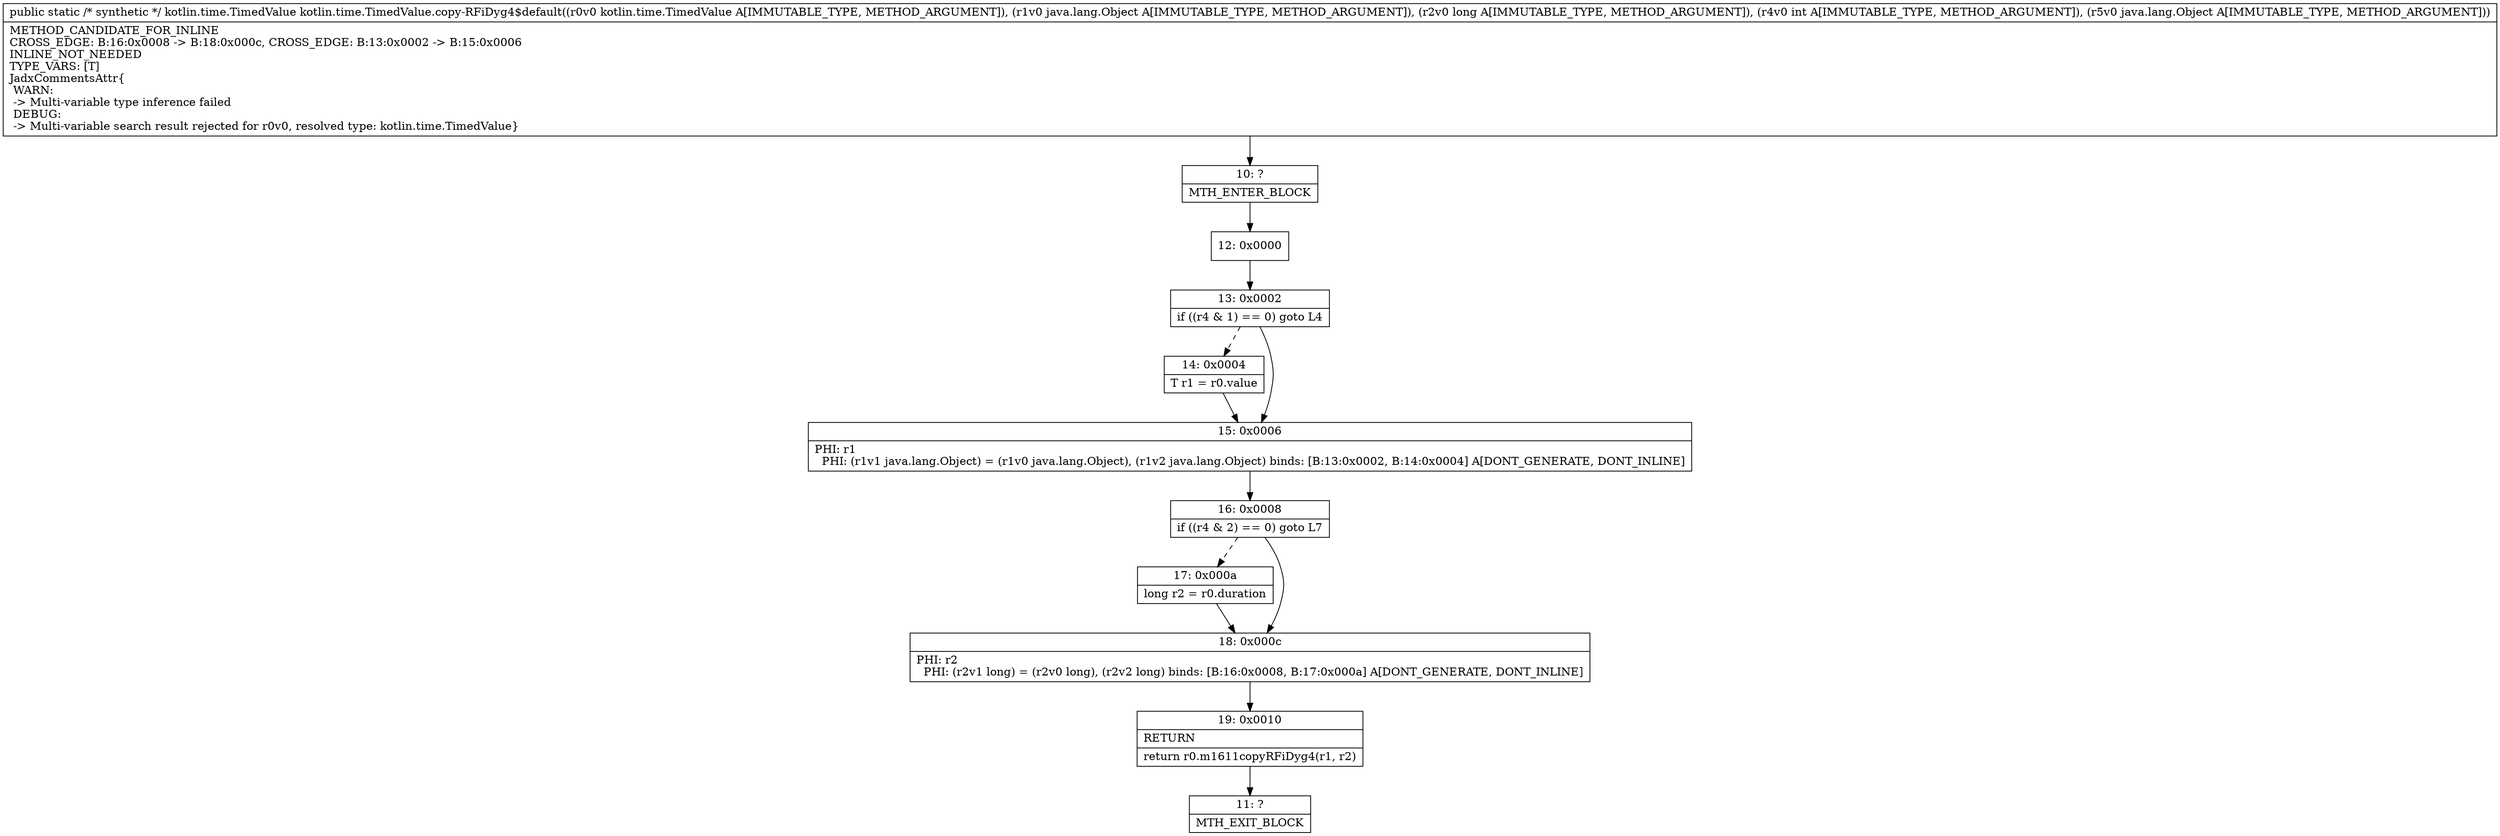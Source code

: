 digraph "CFG forkotlin.time.TimedValue.copy\-RFiDyg4$default(Lkotlin\/time\/TimedValue;Ljava\/lang\/Object;JILjava\/lang\/Object;)Lkotlin\/time\/TimedValue;" {
Node_10 [shape=record,label="{10\:\ ?|MTH_ENTER_BLOCK\l}"];
Node_12 [shape=record,label="{12\:\ 0x0000}"];
Node_13 [shape=record,label="{13\:\ 0x0002|if ((r4 & 1) == 0) goto L4\l}"];
Node_14 [shape=record,label="{14\:\ 0x0004|T r1 = r0.value\l}"];
Node_15 [shape=record,label="{15\:\ 0x0006|PHI: r1 \l  PHI: (r1v1 java.lang.Object) = (r1v0 java.lang.Object), (r1v2 java.lang.Object) binds: [B:13:0x0002, B:14:0x0004] A[DONT_GENERATE, DONT_INLINE]\l}"];
Node_16 [shape=record,label="{16\:\ 0x0008|if ((r4 & 2) == 0) goto L7\l}"];
Node_17 [shape=record,label="{17\:\ 0x000a|long r2 = r0.duration\l}"];
Node_18 [shape=record,label="{18\:\ 0x000c|PHI: r2 \l  PHI: (r2v1 long) = (r2v0 long), (r2v2 long) binds: [B:16:0x0008, B:17:0x000a] A[DONT_GENERATE, DONT_INLINE]\l}"];
Node_19 [shape=record,label="{19\:\ 0x0010|RETURN\l|return r0.m1611copyRFiDyg4(r1, r2)\l}"];
Node_11 [shape=record,label="{11\:\ ?|MTH_EXIT_BLOCK\l}"];
MethodNode[shape=record,label="{public static \/* synthetic *\/ kotlin.time.TimedValue kotlin.time.TimedValue.copy\-RFiDyg4$default((r0v0 kotlin.time.TimedValue A[IMMUTABLE_TYPE, METHOD_ARGUMENT]), (r1v0 java.lang.Object A[IMMUTABLE_TYPE, METHOD_ARGUMENT]), (r2v0 long A[IMMUTABLE_TYPE, METHOD_ARGUMENT]), (r4v0 int A[IMMUTABLE_TYPE, METHOD_ARGUMENT]), (r5v0 java.lang.Object A[IMMUTABLE_TYPE, METHOD_ARGUMENT]))  | METHOD_CANDIDATE_FOR_INLINE\lCROSS_EDGE: B:16:0x0008 \-\> B:18:0x000c, CROSS_EDGE: B:13:0x0002 \-\> B:15:0x0006\lINLINE_NOT_NEEDED\lTYPE_VARS: [T]\lJadxCommentsAttr\{\l WARN: \l \-\> Multi\-variable type inference failed\l DEBUG: \l \-\> Multi\-variable search result rejected for r0v0, resolved type: kotlin.time.TimedValue\}\l}"];
MethodNode -> Node_10;Node_10 -> Node_12;
Node_12 -> Node_13;
Node_13 -> Node_14[style=dashed];
Node_13 -> Node_15;
Node_14 -> Node_15;
Node_15 -> Node_16;
Node_16 -> Node_17[style=dashed];
Node_16 -> Node_18;
Node_17 -> Node_18;
Node_18 -> Node_19;
Node_19 -> Node_11;
}

